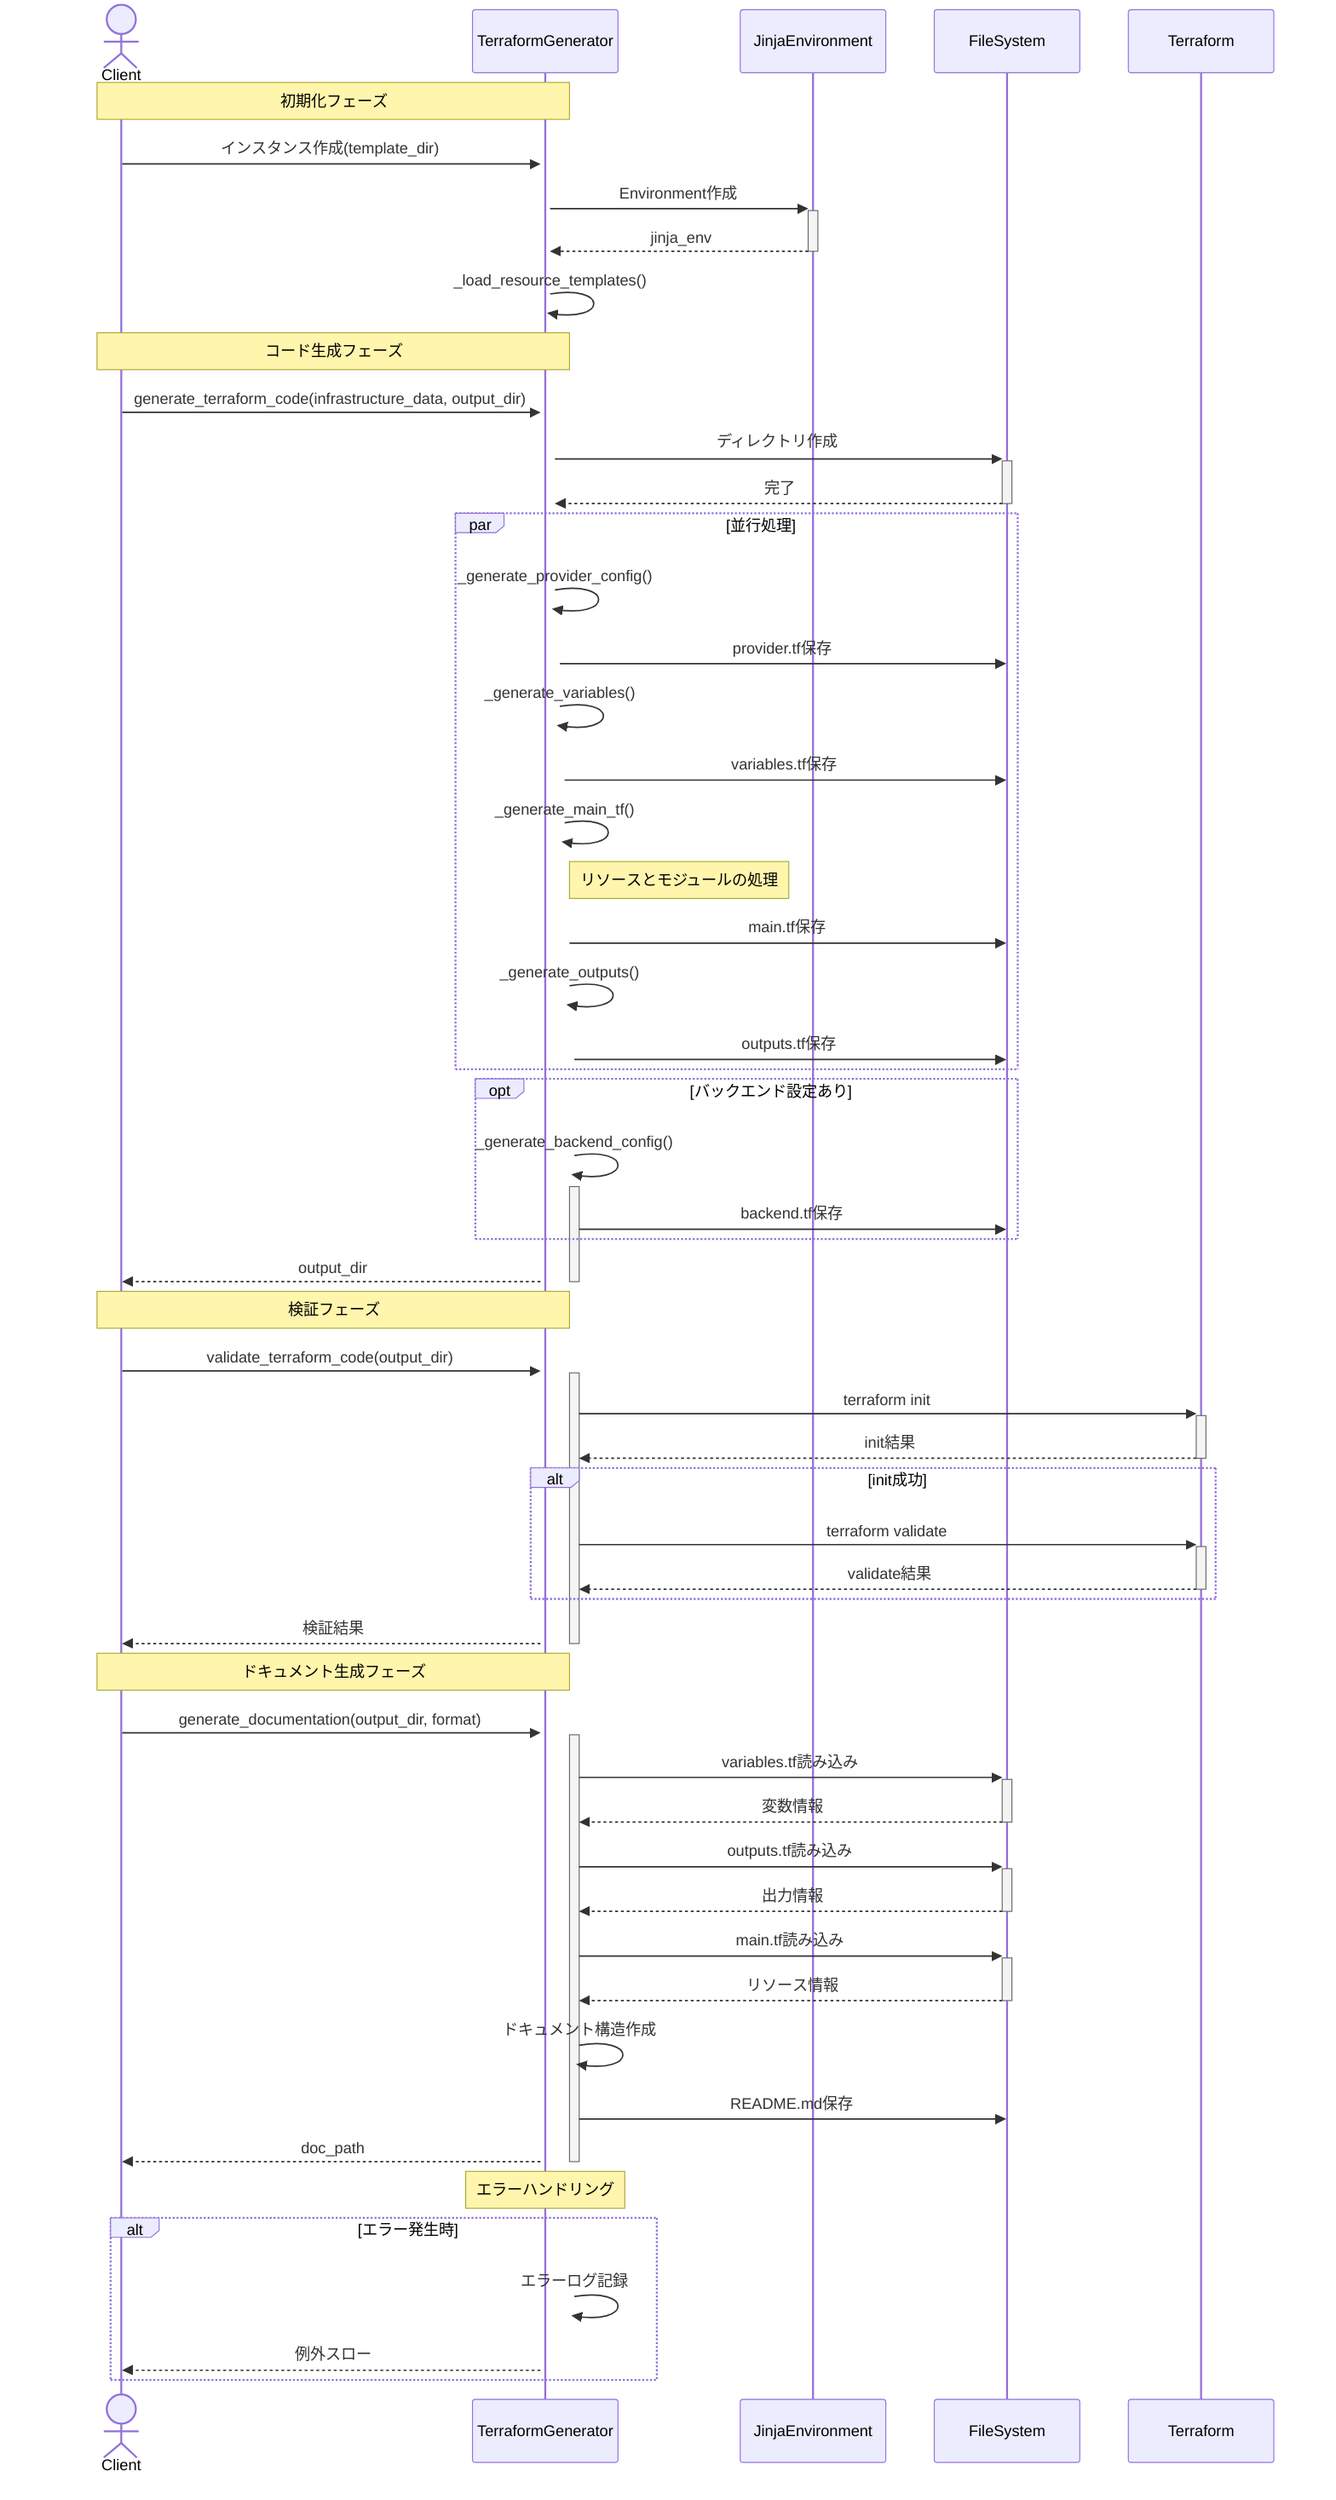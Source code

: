 sequenceDiagram
    actor Client
    participant TG as TerraformGenerator
    participant JE as JinjaEnvironment
    participant FS as FileSystem
    participant TF as Terraform
    
    Note over Client,TG: 初期化フェーズ
    Client->>+TG: インスタンス作成(template_dir)
    TG->>+JE: Environment作成
    JE-->>-TG: jinja_env
    TG->>TG: _load_resource_templates()
    
    Note over Client,TG: コード生成フェーズ
    Client->>+TG: generate_terraform_code(infrastructure_data, output_dir)
    
    TG->>+FS: ディレクトリ作成
    FS-->>-TG: 完了
    
    par 並行処理
        TG->>+TG: _generate_provider_config()
        TG->>FS: provider.tf保存
        
        TG->>+TG: _generate_variables()
        TG->>FS: variables.tf保存
        
        TG->>+TG: _generate_main_tf()
        note right of TG: リソースとモジュールの処理
        TG->>FS: main.tf保存
        
        TG->>+TG: _generate_outputs()
        TG->>FS: outputs.tf保存
    end
    
    opt バックエンド設定あり
        TG->>+TG: _generate_backend_config()
        TG->>FS: backend.tf保存
    end
    
    TG-->>-Client: output_dir
    
    Note over Client,TG: 検証フェーズ
    Client->>+TG: validate_terraform_code(output_dir)
    TG->>+TF: terraform init
    TF-->>-TG: init結果
    
    alt init成功
        TG->>+TF: terraform validate
        TF-->>-TG: validate結果
    end
    
    TG-->>-Client: 検証結果
    
    Note over Client,TG: ドキュメント生成フェーズ
    Client->>+TG: generate_documentation(output_dir, format)
    
    TG->>+FS: variables.tf読み込み
    FS-->>-TG: 変数情報
    
    TG->>+FS: outputs.tf読み込み
    FS-->>-TG: 出力情報
    
    TG->>+FS: main.tf読み込み
    FS-->>-TG: リソース情報
    
    TG->>TG: ドキュメント構造作成
    TG->>FS: README.md保存
    
    TG-->>-Client: doc_path
    
    Note over TG: エラーハンドリング
    alt エラー発生時
        TG->>TG: エラーログ記録
        TG-->>Client: 例外スロー
    end